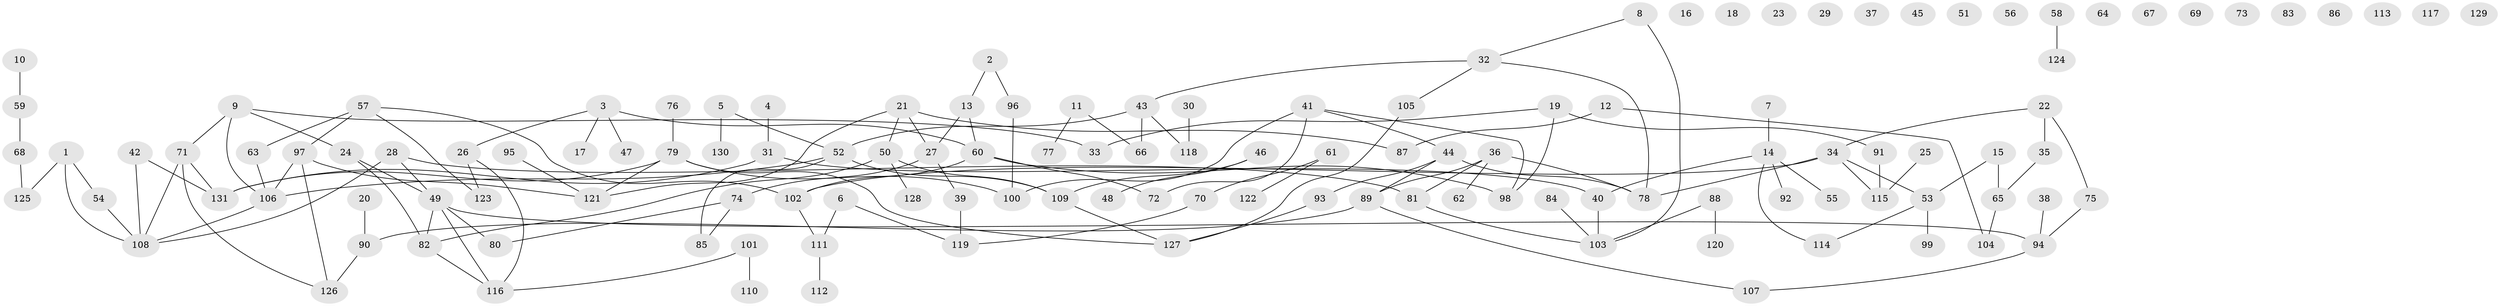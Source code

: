 // coarse degree distribution, {6: 0.056818181818181816, 3: 0.10227272727272728, 2: 0.18181818181818182, 1: 0.20454545454545456, 4: 0.19318181818181818, 7: 0.03409090909090909, 0: 0.20454545454545456, 5: 0.022727272727272728}
// Generated by graph-tools (version 1.1) at 2025/23/03/03/25 07:23:29]
// undirected, 131 vertices, 149 edges
graph export_dot {
graph [start="1"]
  node [color=gray90,style=filled];
  1;
  2;
  3;
  4;
  5;
  6;
  7;
  8;
  9;
  10;
  11;
  12;
  13;
  14;
  15;
  16;
  17;
  18;
  19;
  20;
  21;
  22;
  23;
  24;
  25;
  26;
  27;
  28;
  29;
  30;
  31;
  32;
  33;
  34;
  35;
  36;
  37;
  38;
  39;
  40;
  41;
  42;
  43;
  44;
  45;
  46;
  47;
  48;
  49;
  50;
  51;
  52;
  53;
  54;
  55;
  56;
  57;
  58;
  59;
  60;
  61;
  62;
  63;
  64;
  65;
  66;
  67;
  68;
  69;
  70;
  71;
  72;
  73;
  74;
  75;
  76;
  77;
  78;
  79;
  80;
  81;
  82;
  83;
  84;
  85;
  86;
  87;
  88;
  89;
  90;
  91;
  92;
  93;
  94;
  95;
  96;
  97;
  98;
  99;
  100;
  101;
  102;
  103;
  104;
  105;
  106;
  107;
  108;
  109;
  110;
  111;
  112;
  113;
  114;
  115;
  116;
  117;
  118;
  119;
  120;
  121;
  122;
  123;
  124;
  125;
  126;
  127;
  128;
  129;
  130;
  131;
  1 -- 54;
  1 -- 108;
  1 -- 125;
  2 -- 13;
  2 -- 96;
  3 -- 17;
  3 -- 26;
  3 -- 47;
  3 -- 60;
  4 -- 31;
  5 -- 52;
  5 -- 130;
  6 -- 111;
  6 -- 119;
  7 -- 14;
  8 -- 32;
  8 -- 103;
  9 -- 24;
  9 -- 33;
  9 -- 71;
  9 -- 106;
  10 -- 59;
  11 -- 66;
  11 -- 77;
  12 -- 87;
  12 -- 104;
  13 -- 27;
  13 -- 60;
  14 -- 40;
  14 -- 55;
  14 -- 92;
  14 -- 114;
  15 -- 53;
  15 -- 65;
  19 -- 33;
  19 -- 91;
  19 -- 98;
  20 -- 90;
  21 -- 27;
  21 -- 50;
  21 -- 87;
  21 -- 121;
  22 -- 34;
  22 -- 35;
  22 -- 75;
  24 -- 49;
  24 -- 82;
  25 -- 115;
  26 -- 116;
  26 -- 123;
  27 -- 39;
  27 -- 74;
  28 -- 49;
  28 -- 81;
  28 -- 108;
  30 -- 118;
  31 -- 40;
  31 -- 131;
  32 -- 43;
  32 -- 78;
  32 -- 105;
  34 -- 53;
  34 -- 78;
  34 -- 102;
  34 -- 115;
  35 -- 65;
  36 -- 62;
  36 -- 78;
  36 -- 81;
  36 -- 89;
  38 -- 94;
  39 -- 119;
  40 -- 103;
  41 -- 44;
  41 -- 72;
  41 -- 98;
  41 -- 100;
  42 -- 108;
  42 -- 131;
  43 -- 52;
  43 -- 66;
  43 -- 118;
  44 -- 78;
  44 -- 89;
  44 -- 93;
  46 -- 48;
  46 -- 109;
  49 -- 80;
  49 -- 82;
  49 -- 94;
  49 -- 116;
  50 -- 82;
  50 -- 109;
  50 -- 128;
  52 -- 85;
  52 -- 106;
  52 -- 109;
  53 -- 99;
  53 -- 114;
  54 -- 108;
  57 -- 63;
  57 -- 97;
  57 -- 102;
  57 -- 123;
  58 -- 124;
  59 -- 68;
  60 -- 72;
  60 -- 98;
  60 -- 102;
  61 -- 70;
  61 -- 122;
  63 -- 106;
  65 -- 104;
  68 -- 125;
  70 -- 119;
  71 -- 108;
  71 -- 126;
  71 -- 131;
  74 -- 80;
  74 -- 85;
  75 -- 94;
  76 -- 79;
  79 -- 100;
  79 -- 121;
  79 -- 127;
  79 -- 131;
  81 -- 103;
  82 -- 116;
  84 -- 103;
  88 -- 103;
  88 -- 120;
  89 -- 90;
  89 -- 107;
  90 -- 126;
  91 -- 115;
  93 -- 127;
  94 -- 107;
  95 -- 121;
  96 -- 100;
  97 -- 106;
  97 -- 121;
  97 -- 126;
  101 -- 110;
  101 -- 116;
  102 -- 111;
  105 -- 127;
  106 -- 108;
  109 -- 127;
  111 -- 112;
}
